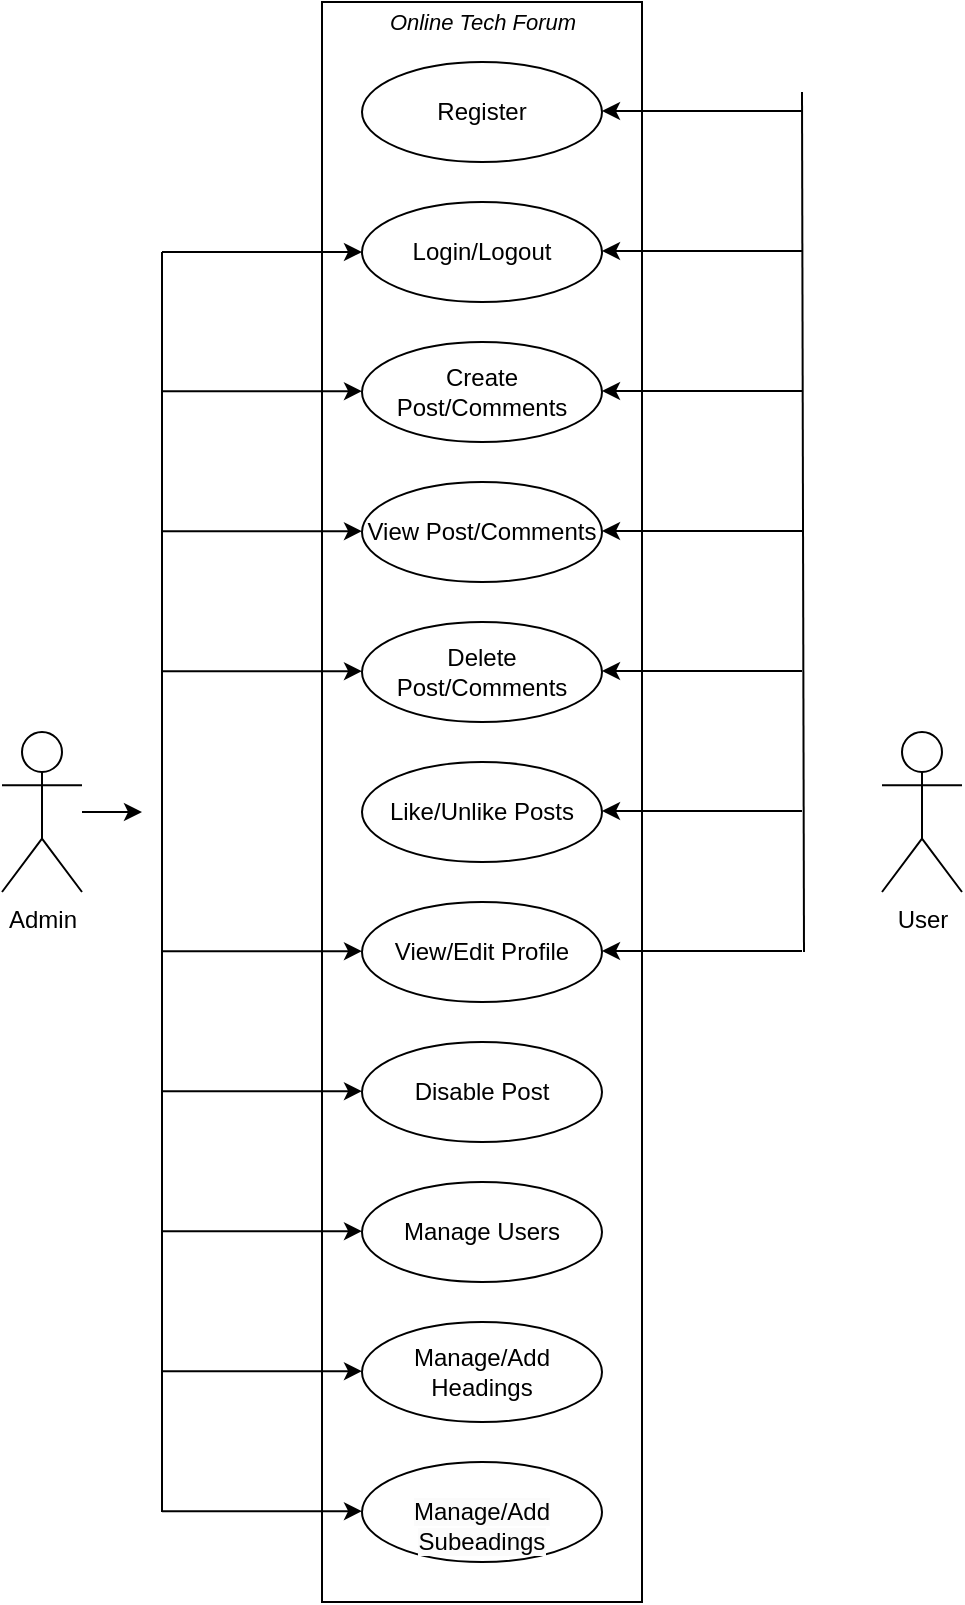 <mxfile version="21.6.3" type="github">
  <diagram name="Page-1" id="YHU6Rgnys7c8z3kesIiD">
    <mxGraphModel dx="2748" dy="1470" grid="1" gridSize="10" guides="1" tooltips="1" connect="1" arrows="1" fold="1" page="1" pageScale="1" pageWidth="827" pageHeight="1169" math="0" shadow="0">
      <root>
        <mxCell id="0" />
        <mxCell id="1" parent="0" />
        <mxCell id="6OsOoaI9JA8HRrGluOtq-1" value="" style="rounded=0;whiteSpace=wrap;html=1;fillColor=none;" vertex="1" parent="1">
          <mxGeometry x="320" y="75" width="160" height="800" as="geometry" />
        </mxCell>
        <mxCell id="6OsOoaI9JA8HRrGluOtq-2" value="Register" style="ellipse;whiteSpace=wrap;html=1;" vertex="1" parent="1">
          <mxGeometry x="340" y="105" width="120" height="50" as="geometry" />
        </mxCell>
        <mxCell id="6OsOoaI9JA8HRrGluOtq-3" value="Login/Logout" style="ellipse;whiteSpace=wrap;html=1;" vertex="1" parent="1">
          <mxGeometry x="340" y="175" width="120" height="50" as="geometry" />
        </mxCell>
        <mxCell id="6OsOoaI9JA8HRrGluOtq-4" value="Create Post/Comments" style="ellipse;whiteSpace=wrap;html=1;" vertex="1" parent="1">
          <mxGeometry x="340" y="245" width="120" height="50" as="geometry" />
        </mxCell>
        <mxCell id="6OsOoaI9JA8HRrGluOtq-5" value="View Post/Comments" style="ellipse;whiteSpace=wrap;html=1;" vertex="1" parent="1">
          <mxGeometry x="340" y="315" width="120" height="50" as="geometry" />
        </mxCell>
        <mxCell id="6OsOoaI9JA8HRrGluOtq-8" value="View/Edit Profile" style="ellipse;whiteSpace=wrap;html=1;" vertex="1" parent="1">
          <mxGeometry x="340" y="525" width="120" height="50" as="geometry" />
        </mxCell>
        <mxCell id="6OsOoaI9JA8HRrGluOtq-9" value="Disable Post" style="ellipse;whiteSpace=wrap;html=1;" vertex="1" parent="1">
          <mxGeometry x="340" y="595" width="120" height="50" as="geometry" />
        </mxCell>
        <mxCell id="6OsOoaI9JA8HRrGluOtq-10" value="Delete Post/Comments" style="ellipse;whiteSpace=wrap;html=1;" vertex="1" parent="1">
          <mxGeometry x="340" y="385" width="120" height="50" as="geometry" />
        </mxCell>
        <mxCell id="6OsOoaI9JA8HRrGluOtq-11" value="Like/Unlike Posts" style="ellipse;whiteSpace=wrap;html=1;" vertex="1" parent="1">
          <mxGeometry x="340" y="455" width="120" height="50" as="geometry" />
        </mxCell>
        <mxCell id="6OsOoaI9JA8HRrGluOtq-12" value="&lt;br&gt;&lt;span style=&quot;color: rgb(0, 0, 0); font-family: Helvetica; font-size: 12px; font-style: normal; font-variant-ligatures: normal; font-variant-caps: normal; font-weight: 400; letter-spacing: normal; orphans: 2; text-align: center; text-indent: 0px; text-transform: none; widows: 2; word-spacing: 0px; -webkit-text-stroke-width: 0px; background-color: rgb(251, 251, 251); text-decoration-thickness: initial; text-decoration-style: initial; text-decoration-color: initial; float: none; display: inline !important;&quot;&gt;Manage/Add Subeadings&lt;/span&gt;&lt;br&gt;" style="ellipse;whiteSpace=wrap;html=1;" vertex="1" parent="1">
          <mxGeometry x="340" y="805" width="120" height="50" as="geometry" />
        </mxCell>
        <mxCell id="6OsOoaI9JA8HRrGluOtq-13" value="Manage/Add Headings" style="ellipse;whiteSpace=wrap;html=1;" vertex="1" parent="1">
          <mxGeometry x="340" y="735" width="120" height="50" as="geometry" />
        </mxCell>
        <mxCell id="6OsOoaI9JA8HRrGluOtq-14" value="Manage Users" style="ellipse;whiteSpace=wrap;html=1;" vertex="1" parent="1">
          <mxGeometry x="340" y="665" width="120" height="50" as="geometry" />
        </mxCell>
        <mxCell id="6OsOoaI9JA8HRrGluOtq-41" style="edgeStyle=orthogonalEdgeStyle;rounded=0;orthogonalLoop=1;jettySize=auto;html=1;" edge="1" parent="1" source="6OsOoaI9JA8HRrGluOtq-15">
          <mxGeometry relative="1" as="geometry">
            <mxPoint x="230" y="480" as="targetPoint" />
          </mxGeometry>
        </mxCell>
        <mxCell id="6OsOoaI9JA8HRrGluOtq-15" value="Admin" style="shape=umlActor;verticalLabelPosition=bottom;verticalAlign=top;html=1;outlineConnect=0;" vertex="1" parent="1">
          <mxGeometry x="160" y="440" width="40" height="80" as="geometry" />
        </mxCell>
        <mxCell id="6OsOoaI9JA8HRrGluOtq-22" value="&lt;i&gt;Online Tech Forum&lt;/i&gt;" style="edgeLabel;html=1;align=center;verticalAlign=middle;resizable=0;points=[];" vertex="1" connectable="0" parent="1">
          <mxGeometry x="400.0" y="84.998" as="geometry" />
        </mxCell>
        <mxCell id="6OsOoaI9JA8HRrGluOtq-24" value="User" style="shape=umlActor;verticalLabelPosition=bottom;verticalAlign=top;html=1;outlineConnect=0;" vertex="1" parent="1">
          <mxGeometry x="600" y="440" width="40" height="80" as="geometry" />
        </mxCell>
        <mxCell id="6OsOoaI9JA8HRrGluOtq-30" value="" style="endArrow=none;html=1;rounded=0;" edge="1" parent="1">
          <mxGeometry width="50" height="50" relative="1" as="geometry">
            <mxPoint x="240" y="830" as="sourcePoint" />
            <mxPoint x="240" y="200" as="targetPoint" />
          </mxGeometry>
        </mxCell>
        <mxCell id="6OsOoaI9JA8HRrGluOtq-31" value="" style="endArrow=classic;html=1;rounded=0;entryX=0;entryY=0.5;entryDx=0;entryDy=0;" edge="1" parent="1" target="6OsOoaI9JA8HRrGluOtq-3">
          <mxGeometry width="50" height="50" relative="1" as="geometry">
            <mxPoint x="240" y="200" as="sourcePoint" />
            <mxPoint x="300" y="130" as="targetPoint" />
          </mxGeometry>
        </mxCell>
        <mxCell id="6OsOoaI9JA8HRrGluOtq-42" value="" style="endArrow=none;html=1;rounded=0;" edge="1" parent="1">
          <mxGeometry width="50" height="50" relative="1" as="geometry">
            <mxPoint x="561" y="550" as="sourcePoint" />
            <mxPoint x="560" y="120" as="targetPoint" />
          </mxGeometry>
        </mxCell>
        <mxCell id="6OsOoaI9JA8HRrGluOtq-54" value="" style="endArrow=classic;html=1;rounded=0;entryX=0;entryY=0.5;entryDx=0;entryDy=0;" edge="1" parent="1">
          <mxGeometry width="50" height="50" relative="1" as="geometry">
            <mxPoint x="240" y="829.57" as="sourcePoint" />
            <mxPoint x="340" y="829.57" as="targetPoint" />
          </mxGeometry>
        </mxCell>
        <mxCell id="6OsOoaI9JA8HRrGluOtq-55" value="" style="endArrow=classic;html=1;rounded=0;entryX=0;entryY=0.5;entryDx=0;entryDy=0;" edge="1" parent="1">
          <mxGeometry width="50" height="50" relative="1" as="geometry">
            <mxPoint x="240" y="759.57" as="sourcePoint" />
            <mxPoint x="340" y="759.57" as="targetPoint" />
          </mxGeometry>
        </mxCell>
        <mxCell id="6OsOoaI9JA8HRrGluOtq-56" value="" style="endArrow=classic;html=1;rounded=0;entryX=0;entryY=0.5;entryDx=0;entryDy=0;" edge="1" parent="1">
          <mxGeometry width="50" height="50" relative="1" as="geometry">
            <mxPoint x="240" y="339.57" as="sourcePoint" />
            <mxPoint x="340" y="339.57" as="targetPoint" />
          </mxGeometry>
        </mxCell>
        <mxCell id="6OsOoaI9JA8HRrGluOtq-57" value="" style="endArrow=classic;html=1;rounded=0;entryX=0;entryY=0.5;entryDx=0;entryDy=0;" edge="1" parent="1">
          <mxGeometry width="50" height="50" relative="1" as="geometry">
            <mxPoint x="240" y="409.57" as="sourcePoint" />
            <mxPoint x="340" y="409.57" as="targetPoint" />
          </mxGeometry>
        </mxCell>
        <mxCell id="6OsOoaI9JA8HRrGluOtq-58" value="" style="endArrow=classic;html=1;rounded=0;entryX=0;entryY=0.5;entryDx=0;entryDy=0;" edge="1" parent="1">
          <mxGeometry width="50" height="50" relative="1" as="geometry">
            <mxPoint x="240" y="269.57" as="sourcePoint" />
            <mxPoint x="340" y="269.57" as="targetPoint" />
          </mxGeometry>
        </mxCell>
        <mxCell id="6OsOoaI9JA8HRrGluOtq-59" value="" style="endArrow=classic;html=1;rounded=0;entryX=0;entryY=0.5;entryDx=0;entryDy=0;" edge="1" parent="1">
          <mxGeometry width="50" height="50" relative="1" as="geometry">
            <mxPoint x="240" y="549.57" as="sourcePoint" />
            <mxPoint x="340" y="549.57" as="targetPoint" />
          </mxGeometry>
        </mxCell>
        <mxCell id="6OsOoaI9JA8HRrGluOtq-60" value="" style="endArrow=classic;html=1;rounded=0;entryX=0;entryY=0.5;entryDx=0;entryDy=0;" edge="1" parent="1">
          <mxGeometry width="50" height="50" relative="1" as="geometry">
            <mxPoint x="240" y="619.57" as="sourcePoint" />
            <mxPoint x="340" y="619.57" as="targetPoint" />
          </mxGeometry>
        </mxCell>
        <mxCell id="6OsOoaI9JA8HRrGluOtq-61" value="" style="endArrow=classic;html=1;rounded=0;entryX=0;entryY=0.5;entryDx=0;entryDy=0;" edge="1" parent="1">
          <mxGeometry width="50" height="50" relative="1" as="geometry">
            <mxPoint x="240" y="689.57" as="sourcePoint" />
            <mxPoint x="340" y="689.57" as="targetPoint" />
          </mxGeometry>
        </mxCell>
        <mxCell id="6OsOoaI9JA8HRrGluOtq-62" value="" style="endArrow=classic;html=1;rounded=0;entryX=0;entryY=0.5;entryDx=0;entryDy=0;" edge="1" parent="1">
          <mxGeometry width="50" height="50" relative="1" as="geometry">
            <mxPoint x="560" y="129.47" as="sourcePoint" />
            <mxPoint x="460" y="129.47" as="targetPoint" />
          </mxGeometry>
        </mxCell>
        <mxCell id="6OsOoaI9JA8HRrGluOtq-66" value="" style="endArrow=classic;html=1;rounded=0;entryX=0;entryY=0.5;entryDx=0;entryDy=0;" edge="1" parent="1">
          <mxGeometry width="50" height="50" relative="1" as="geometry">
            <mxPoint x="560" y="199.47" as="sourcePoint" />
            <mxPoint x="460" y="199.47" as="targetPoint" />
          </mxGeometry>
        </mxCell>
        <mxCell id="6OsOoaI9JA8HRrGluOtq-67" value="" style="endArrow=classic;html=1;rounded=0;entryX=0;entryY=0.5;entryDx=0;entryDy=0;" edge="1" parent="1">
          <mxGeometry width="50" height="50" relative="1" as="geometry">
            <mxPoint x="560" y="269.47" as="sourcePoint" />
            <mxPoint x="460" y="269.47" as="targetPoint" />
          </mxGeometry>
        </mxCell>
        <mxCell id="6OsOoaI9JA8HRrGluOtq-68" value="" style="endArrow=classic;html=1;rounded=0;entryX=0;entryY=0.5;entryDx=0;entryDy=0;" edge="1" parent="1">
          <mxGeometry width="50" height="50" relative="1" as="geometry">
            <mxPoint x="560" y="339.47" as="sourcePoint" />
            <mxPoint x="460" y="339.47" as="targetPoint" />
          </mxGeometry>
        </mxCell>
        <mxCell id="6OsOoaI9JA8HRrGluOtq-69" value="" style="endArrow=classic;html=1;rounded=0;entryX=0;entryY=0.5;entryDx=0;entryDy=0;" edge="1" parent="1">
          <mxGeometry width="50" height="50" relative="1" as="geometry">
            <mxPoint x="560" y="409.47" as="sourcePoint" />
            <mxPoint x="460" y="409.47" as="targetPoint" />
          </mxGeometry>
        </mxCell>
        <mxCell id="6OsOoaI9JA8HRrGluOtq-70" value="" style="endArrow=classic;html=1;rounded=0;entryX=0;entryY=0.5;entryDx=0;entryDy=0;" edge="1" parent="1">
          <mxGeometry width="50" height="50" relative="1" as="geometry">
            <mxPoint x="560" y="479.47" as="sourcePoint" />
            <mxPoint x="460" y="479.47" as="targetPoint" />
          </mxGeometry>
        </mxCell>
        <mxCell id="6OsOoaI9JA8HRrGluOtq-71" value="" style="endArrow=classic;html=1;rounded=0;entryX=0;entryY=0.5;entryDx=0;entryDy=0;" edge="1" parent="1">
          <mxGeometry width="50" height="50" relative="1" as="geometry">
            <mxPoint x="560" y="549.47" as="sourcePoint" />
            <mxPoint x="460" y="549.47" as="targetPoint" />
          </mxGeometry>
        </mxCell>
      </root>
    </mxGraphModel>
  </diagram>
</mxfile>
